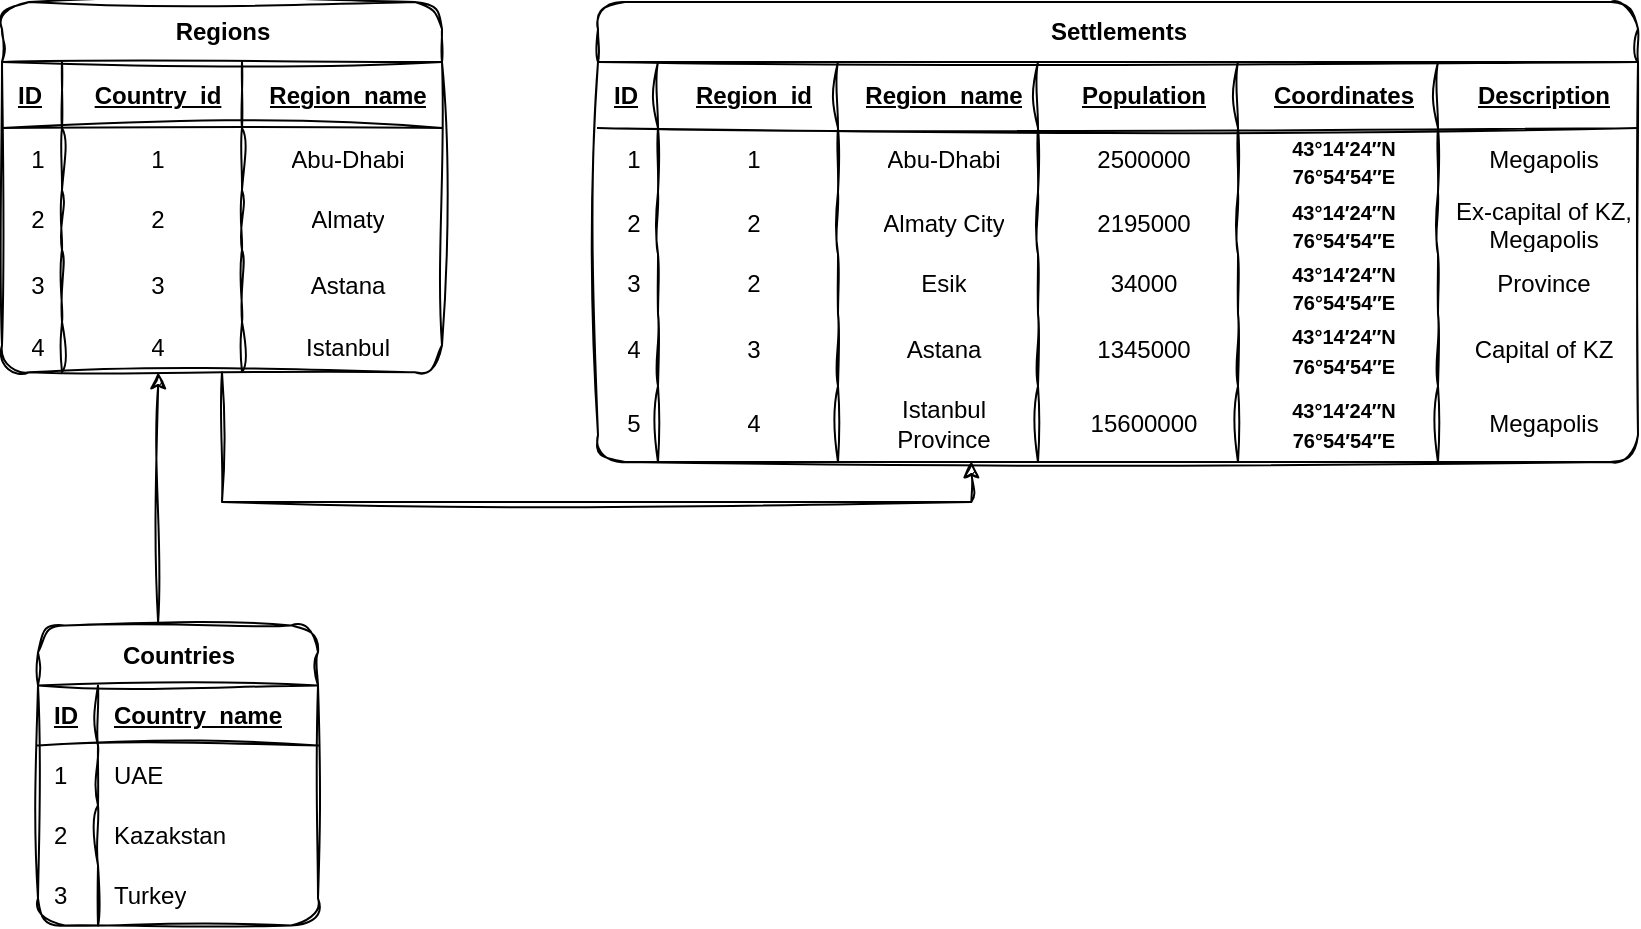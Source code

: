 <mxfile version="28.0.5">
  <diagram name="Page-1" id="WNCRTWyDe1K8f0sDpaMF">
    <mxGraphModel dx="1198" dy="811" grid="0" gridSize="10" guides="1" tooltips="1" connect="1" arrows="1" fold="1" page="0" pageScale="1" pageWidth="850" pageHeight="1100" math="0" shadow="0" adaptiveColors="none">
      <root>
        <mxCell id="0" />
        <mxCell id="1" parent="0" />
        <mxCell id="ewHiVL7d5sDHPTaRoK4K-51" value="Countries" style="shape=table;startSize=30;container=1;collapsible=1;childLayout=tableLayout;fixedRows=1;rowLines=0;fontStyle=1;align=center;resizeLast=1;html=1;labelBackgroundColor=none;sketch=1;curveFitting=1;jiggle=2;rounded=1;" vertex="1" parent="1">
          <mxGeometry x="198" y="401.7" width="140" height="150" as="geometry" />
        </mxCell>
        <mxCell id="ewHiVL7d5sDHPTaRoK4K-52" value="" style="shape=tableRow;horizontal=0;startSize=0;swimlaneHead=0;swimlaneBody=0;fillColor=none;collapsible=0;dropTarget=0;points=[[0,0.5],[1,0.5]];portConstraint=eastwest;top=0;left=0;right=0;bottom=1;labelBackgroundColor=none;sketch=1;curveFitting=1;jiggle=2;rounded=1;" vertex="1" parent="ewHiVL7d5sDHPTaRoK4K-51">
          <mxGeometry y="30" width="140" height="30" as="geometry" />
        </mxCell>
        <mxCell id="ewHiVL7d5sDHPTaRoK4K-54" value="ID" style="shape=partialRectangle;connectable=0;fillColor=none;top=0;left=0;bottom=0;right=0;align=left;spacingLeft=6;fontStyle=5;overflow=hidden;whiteSpace=wrap;html=1;labelBackgroundColor=none;sketch=1;curveFitting=1;jiggle=2;rounded=1;" vertex="1" parent="ewHiVL7d5sDHPTaRoK4K-52">
          <mxGeometry width="30" height="30" as="geometry">
            <mxRectangle width="30" height="30" as="alternateBounds" />
          </mxGeometry>
        </mxCell>
        <mxCell id="ewHiVL7d5sDHPTaRoK4K-72" value="Country_name" style="shape=partialRectangle;connectable=0;fillColor=none;top=0;left=0;bottom=0;right=0;align=left;spacingLeft=6;fontStyle=5;overflow=hidden;whiteSpace=wrap;html=1;labelBackgroundColor=none;sketch=1;curveFitting=1;jiggle=2;rounded=1;" vertex="1" parent="ewHiVL7d5sDHPTaRoK4K-52">
          <mxGeometry x="30" width="110" height="30" as="geometry">
            <mxRectangle width="110" height="30" as="alternateBounds" />
          </mxGeometry>
        </mxCell>
        <mxCell id="ewHiVL7d5sDHPTaRoK4K-55" value="" style="shape=tableRow;horizontal=0;startSize=0;swimlaneHead=0;swimlaneBody=0;fillColor=none;collapsible=0;dropTarget=0;points=[[0,0.5],[1,0.5]];portConstraint=eastwest;top=0;left=0;right=0;bottom=0;labelBackgroundColor=none;sketch=1;curveFitting=1;jiggle=2;rounded=1;" vertex="1" parent="ewHiVL7d5sDHPTaRoK4K-51">
          <mxGeometry y="60" width="140" height="30" as="geometry" />
        </mxCell>
        <mxCell id="ewHiVL7d5sDHPTaRoK4K-57" value="1" style="shape=partialRectangle;connectable=0;fillColor=none;top=0;left=0;bottom=0;right=0;align=left;spacingLeft=6;overflow=hidden;whiteSpace=wrap;html=1;labelBackgroundColor=none;sketch=1;curveFitting=1;jiggle=2;rounded=1;" vertex="1" parent="ewHiVL7d5sDHPTaRoK4K-55">
          <mxGeometry width="30" height="30" as="geometry">
            <mxRectangle width="30" height="30" as="alternateBounds" />
          </mxGeometry>
        </mxCell>
        <mxCell id="ewHiVL7d5sDHPTaRoK4K-73" value="UAE" style="shape=partialRectangle;connectable=0;fillColor=none;top=0;left=0;bottom=0;right=0;align=left;spacingLeft=6;overflow=hidden;whiteSpace=wrap;html=1;labelBackgroundColor=none;sketch=1;curveFitting=1;jiggle=2;rounded=1;" vertex="1" parent="ewHiVL7d5sDHPTaRoK4K-55">
          <mxGeometry x="30" width="110" height="30" as="geometry">
            <mxRectangle width="110" height="30" as="alternateBounds" />
          </mxGeometry>
        </mxCell>
        <mxCell id="ewHiVL7d5sDHPTaRoK4K-58" value="" style="shape=tableRow;horizontal=0;startSize=0;swimlaneHead=0;swimlaneBody=0;fillColor=none;collapsible=0;dropTarget=0;points=[[0,0.5],[1,0.5]];portConstraint=eastwest;top=0;left=0;right=0;bottom=0;labelBackgroundColor=none;sketch=1;curveFitting=1;jiggle=2;rounded=1;" vertex="1" parent="ewHiVL7d5sDHPTaRoK4K-51">
          <mxGeometry y="90" width="140" height="30" as="geometry" />
        </mxCell>
        <mxCell id="ewHiVL7d5sDHPTaRoK4K-60" value="2" style="shape=partialRectangle;connectable=0;fillColor=none;top=0;left=0;bottom=0;right=0;align=left;spacingLeft=6;overflow=hidden;whiteSpace=wrap;html=1;labelBackgroundColor=none;sketch=1;curveFitting=1;jiggle=2;rounded=1;" vertex="1" parent="ewHiVL7d5sDHPTaRoK4K-58">
          <mxGeometry width="30" height="30" as="geometry">
            <mxRectangle width="30" height="30" as="alternateBounds" />
          </mxGeometry>
        </mxCell>
        <mxCell id="ewHiVL7d5sDHPTaRoK4K-74" value="Kazakstan" style="shape=partialRectangle;connectable=0;fillColor=none;top=0;left=0;bottom=0;right=0;align=left;spacingLeft=6;overflow=hidden;whiteSpace=wrap;html=1;labelBackgroundColor=none;sketch=1;curveFitting=1;jiggle=2;rounded=1;" vertex="1" parent="ewHiVL7d5sDHPTaRoK4K-58">
          <mxGeometry x="30" width="110" height="30" as="geometry">
            <mxRectangle width="110" height="30" as="alternateBounds" />
          </mxGeometry>
        </mxCell>
        <mxCell id="ewHiVL7d5sDHPTaRoK4K-61" value="" style="shape=tableRow;horizontal=0;startSize=0;swimlaneHead=0;swimlaneBody=0;fillColor=none;collapsible=0;dropTarget=0;points=[[0,0.5],[1,0.5]];portConstraint=eastwest;top=0;left=0;right=0;bottom=0;labelBackgroundColor=none;sketch=1;curveFitting=1;jiggle=2;rounded=1;" vertex="1" parent="ewHiVL7d5sDHPTaRoK4K-51">
          <mxGeometry y="120" width="140" height="30" as="geometry" />
        </mxCell>
        <mxCell id="ewHiVL7d5sDHPTaRoK4K-63" value="3" style="shape=partialRectangle;connectable=0;fillColor=none;top=0;left=0;bottom=0;right=0;align=left;spacingLeft=6;overflow=hidden;whiteSpace=wrap;html=1;labelBackgroundColor=none;sketch=1;curveFitting=1;jiggle=2;rounded=1;" vertex="1" parent="ewHiVL7d5sDHPTaRoK4K-61">
          <mxGeometry width="30" height="30" as="geometry">
            <mxRectangle width="30" height="30" as="alternateBounds" />
          </mxGeometry>
        </mxCell>
        <mxCell id="ewHiVL7d5sDHPTaRoK4K-75" value="Turkey" style="shape=partialRectangle;connectable=0;fillColor=none;top=0;left=0;bottom=0;right=0;align=left;spacingLeft=6;overflow=hidden;whiteSpace=wrap;html=1;labelBackgroundColor=none;sketch=1;curveFitting=1;jiggle=2;rounded=1;" vertex="1" parent="ewHiVL7d5sDHPTaRoK4K-61">
          <mxGeometry x="30" width="110" height="30" as="geometry">
            <mxRectangle width="110" height="30" as="alternateBounds" />
          </mxGeometry>
        </mxCell>
        <mxCell id="ewHiVL7d5sDHPTaRoK4K-82" value="Regions" style="shape=table;startSize=30;container=1;collapsible=1;childLayout=tableLayout;fixedRows=1;rowLines=0;fontStyle=1;align=center;resizeLast=1;labelBackgroundColor=none;sketch=1;curveFitting=1;jiggle=2;rounded=1;labelBorderColor=none;html=1;fontColor=default;" vertex="1" parent="1">
          <mxGeometry x="180" y="90" width="220" height="185.155" as="geometry" />
        </mxCell>
        <mxCell id="ewHiVL7d5sDHPTaRoK4K-83" value="" style="shape=tableRow;horizontal=0;startSize=0;swimlaneHead=0;swimlaneBody=0;fillColor=none;collapsible=0;dropTarget=0;points=[[0,0.5],[1,0.5]];portConstraint=eastwest;top=0;left=0;right=0;bottom=1;labelBackgroundColor=none;sketch=1;curveFitting=1;jiggle=2;rounded=1;" vertex="1" parent="ewHiVL7d5sDHPTaRoK4K-82">
          <mxGeometry y="30" width="220" height="33" as="geometry" />
        </mxCell>
        <mxCell id="ewHiVL7d5sDHPTaRoK4K-84" value="ID" style="shape=partialRectangle;connectable=0;fillColor=none;top=0;left=0;bottom=0;right=0;align=left;spacingLeft=6;fontStyle=5;overflow=hidden;whiteSpace=wrap;html=1;labelBackgroundColor=none;sketch=1;curveFitting=1;jiggle=2;rounded=1;" vertex="1" parent="ewHiVL7d5sDHPTaRoK4K-83">
          <mxGeometry width="30" height="33" as="geometry">
            <mxRectangle width="30" height="33" as="alternateBounds" />
          </mxGeometry>
        </mxCell>
        <mxCell id="ewHiVL7d5sDHPTaRoK4K-85" value="Country_id" style="shape=partialRectangle;connectable=0;fillColor=none;top=0;left=0;bottom=0;right=0;align=center;spacingLeft=6;fontStyle=5;overflow=hidden;whiteSpace=wrap;html=1;labelBackgroundColor=none;sketch=1;curveFitting=1;jiggle=2;rounded=1;" vertex="1" parent="ewHiVL7d5sDHPTaRoK4K-83">
          <mxGeometry x="30" width="90" height="33" as="geometry">
            <mxRectangle width="90" height="33" as="alternateBounds" />
          </mxGeometry>
        </mxCell>
        <mxCell id="ewHiVL7d5sDHPTaRoK4K-101" value="Region_name" style="shape=partialRectangle;connectable=0;fillColor=none;top=0;left=0;bottom=0;right=0;align=center;spacingLeft=6;fontStyle=5;overflow=hidden;whiteSpace=wrap;html=1;labelBackgroundColor=none;sketch=1;curveFitting=1;jiggle=2;rounded=1;flipV=1;flipH=1;" vertex="1" parent="ewHiVL7d5sDHPTaRoK4K-83">
          <mxGeometry x="120" width="100" height="33" as="geometry">
            <mxRectangle width="100" height="33" as="alternateBounds" />
          </mxGeometry>
        </mxCell>
        <mxCell id="ewHiVL7d5sDHPTaRoK4K-89" value="" style="shape=tableRow;horizontal=0;startSize=0;swimlaneHead=0;swimlaneBody=0;fillColor=none;collapsible=0;dropTarget=0;points=[[0,0.5],[1,0.5]];portConstraint=eastwest;top=0;left=0;right=0;bottom=0;labelBackgroundColor=none;sketch=1;curveFitting=1;jiggle=2;rounded=1;" vertex="1" parent="ewHiVL7d5sDHPTaRoK4K-82">
          <mxGeometry y="63" width="220" height="31" as="geometry" />
        </mxCell>
        <mxCell id="ewHiVL7d5sDHPTaRoK4K-90" value="1" style="shape=partialRectangle;connectable=0;fillColor=none;top=0;left=0;bottom=0;right=0;align=center;spacingLeft=6;overflow=hidden;whiteSpace=wrap;html=1;labelBackgroundColor=none;sketch=1;curveFitting=1;jiggle=2;rounded=1;" vertex="1" parent="ewHiVL7d5sDHPTaRoK4K-89">
          <mxGeometry width="30" height="31" as="geometry">
            <mxRectangle width="30" height="31" as="alternateBounds" />
          </mxGeometry>
        </mxCell>
        <mxCell id="ewHiVL7d5sDHPTaRoK4K-91" value="1" style="shape=partialRectangle;connectable=0;fillColor=none;top=0;left=0;bottom=0;right=0;align=center;spacingLeft=6;overflow=hidden;whiteSpace=wrap;html=1;labelBackgroundColor=none;sketch=1;curveFitting=1;jiggle=2;rounded=1;" vertex="1" parent="ewHiVL7d5sDHPTaRoK4K-89">
          <mxGeometry x="30" width="90" height="31" as="geometry">
            <mxRectangle width="90" height="31" as="alternateBounds" />
          </mxGeometry>
        </mxCell>
        <mxCell id="ewHiVL7d5sDHPTaRoK4K-103" value="Abu-Dhabi" style="shape=partialRectangle;connectable=0;fillColor=none;top=0;left=0;bottom=0;right=0;align=center;spacingLeft=6;overflow=hidden;whiteSpace=wrap;html=1;labelBackgroundColor=none;sketch=1;curveFitting=1;jiggle=2;rounded=1;" vertex="1" parent="ewHiVL7d5sDHPTaRoK4K-89">
          <mxGeometry x="120" width="100" height="31" as="geometry">
            <mxRectangle width="100" height="31" as="alternateBounds" />
          </mxGeometry>
        </mxCell>
        <mxCell id="ewHiVL7d5sDHPTaRoK4K-92" value="" style="shape=tableRow;horizontal=0;startSize=0;swimlaneHead=0;swimlaneBody=0;fillColor=none;collapsible=0;dropTarget=0;points=[[0,0.5],[1,0.5]];portConstraint=eastwest;top=0;left=0;right=0;bottom=0;labelBackgroundColor=none;sketch=1;curveFitting=1;jiggle=2;rounded=1;" vertex="1" parent="ewHiVL7d5sDHPTaRoK4K-82">
          <mxGeometry y="94" width="220" height="30" as="geometry" />
        </mxCell>
        <mxCell id="ewHiVL7d5sDHPTaRoK4K-93" value="2" style="shape=partialRectangle;connectable=0;fillColor=none;top=0;left=0;bottom=0;right=0;align=center;spacingLeft=6;overflow=hidden;whiteSpace=wrap;html=1;labelBackgroundColor=none;sketch=1;curveFitting=1;jiggle=2;rounded=1;" vertex="1" parent="ewHiVL7d5sDHPTaRoK4K-92">
          <mxGeometry width="30" height="30" as="geometry">
            <mxRectangle width="30" height="30" as="alternateBounds" />
          </mxGeometry>
        </mxCell>
        <mxCell id="ewHiVL7d5sDHPTaRoK4K-94" value="2" style="shape=partialRectangle;connectable=0;fillColor=none;top=0;left=0;bottom=0;right=0;align=center;spacingLeft=6;overflow=hidden;whiteSpace=wrap;html=1;labelBackgroundColor=none;sketch=1;curveFitting=1;jiggle=2;rounded=1;" vertex="1" parent="ewHiVL7d5sDHPTaRoK4K-92">
          <mxGeometry x="30" width="90" height="30" as="geometry">
            <mxRectangle width="90" height="30" as="alternateBounds" />
          </mxGeometry>
        </mxCell>
        <mxCell id="ewHiVL7d5sDHPTaRoK4K-104" value="Almaty" style="shape=partialRectangle;connectable=0;fillColor=none;top=0;left=0;bottom=0;right=0;align=center;spacingLeft=6;overflow=hidden;whiteSpace=wrap;html=1;labelBackgroundColor=none;sketch=1;curveFitting=1;jiggle=2;rounded=1;" vertex="1" parent="ewHiVL7d5sDHPTaRoK4K-92">
          <mxGeometry x="120" width="100" height="30" as="geometry">
            <mxRectangle width="100" height="30" as="alternateBounds" />
          </mxGeometry>
        </mxCell>
        <mxCell id="ewHiVL7d5sDHPTaRoK4K-95" style="shape=tableRow;horizontal=0;startSize=0;swimlaneHead=0;swimlaneBody=0;fillColor=none;collapsible=0;dropTarget=0;points=[[0,0.5],[1,0.5]];portConstraint=eastwest;top=0;left=0;right=0;bottom=0;labelBackgroundColor=none;sketch=1;curveFitting=1;jiggle=2;rounded=1;" vertex="1" parent="ewHiVL7d5sDHPTaRoK4K-82">
          <mxGeometry y="124" width="220" height="36" as="geometry" />
        </mxCell>
        <mxCell id="ewHiVL7d5sDHPTaRoK4K-96" value="3" style="shape=partialRectangle;connectable=0;fillColor=none;top=0;left=0;bottom=0;right=0;align=center;spacingLeft=6;overflow=hidden;whiteSpace=wrap;html=1;labelBackgroundColor=none;sketch=1;curveFitting=1;jiggle=2;rounded=1;" vertex="1" parent="ewHiVL7d5sDHPTaRoK4K-95">
          <mxGeometry width="30" height="36" as="geometry">
            <mxRectangle width="30" height="36" as="alternateBounds" />
          </mxGeometry>
        </mxCell>
        <mxCell id="ewHiVL7d5sDHPTaRoK4K-97" value="3" style="shape=partialRectangle;connectable=0;fillColor=none;top=0;left=0;bottom=0;right=0;align=center;spacingLeft=6;overflow=hidden;whiteSpace=wrap;html=1;labelBackgroundColor=none;sketch=1;curveFitting=1;jiggle=2;rounded=1;" vertex="1" parent="ewHiVL7d5sDHPTaRoK4K-95">
          <mxGeometry x="30" width="90" height="36" as="geometry">
            <mxRectangle width="90" height="36" as="alternateBounds" />
          </mxGeometry>
        </mxCell>
        <mxCell id="ewHiVL7d5sDHPTaRoK4K-105" value="Astana" style="shape=partialRectangle;connectable=0;fillColor=none;top=0;left=0;bottom=0;right=0;align=center;spacingLeft=6;overflow=hidden;whiteSpace=wrap;html=1;labelBackgroundColor=none;sketch=1;curveFitting=1;jiggle=2;rounded=1;" vertex="1" parent="ewHiVL7d5sDHPTaRoK4K-95">
          <mxGeometry x="120" width="100" height="36" as="geometry">
            <mxRectangle width="100" height="36" as="alternateBounds" />
          </mxGeometry>
        </mxCell>
        <mxCell id="ewHiVL7d5sDHPTaRoK4K-98" style="shape=tableRow;horizontal=0;startSize=0;swimlaneHead=0;swimlaneBody=0;fillColor=none;collapsible=0;dropTarget=0;points=[[0,0.5],[1,0.5]];portConstraint=eastwest;top=0;left=0;right=0;bottom=0;labelBackgroundColor=none;sketch=1;curveFitting=1;jiggle=2;rounded=1;" vertex="1" parent="ewHiVL7d5sDHPTaRoK4K-82">
          <mxGeometry y="160" width="220" height="25" as="geometry" />
        </mxCell>
        <mxCell id="ewHiVL7d5sDHPTaRoK4K-99" value="4" style="shape=partialRectangle;connectable=0;fillColor=none;top=0;left=0;bottom=0;right=0;align=center;spacingLeft=6;overflow=hidden;whiteSpace=wrap;html=1;labelBackgroundColor=none;sketch=1;curveFitting=1;jiggle=2;rounded=1;" vertex="1" parent="ewHiVL7d5sDHPTaRoK4K-98">
          <mxGeometry width="30" height="25" as="geometry">
            <mxRectangle width="30" height="25" as="alternateBounds" />
          </mxGeometry>
        </mxCell>
        <mxCell id="ewHiVL7d5sDHPTaRoK4K-100" value="4" style="shape=partialRectangle;connectable=0;fillColor=none;top=0;left=0;bottom=0;right=0;align=center;spacingLeft=6;overflow=hidden;whiteSpace=wrap;html=1;labelBackgroundColor=none;sketch=1;curveFitting=1;jiggle=2;rounded=1;" vertex="1" parent="ewHiVL7d5sDHPTaRoK4K-98">
          <mxGeometry x="30" width="90" height="25" as="geometry">
            <mxRectangle width="90" height="25" as="alternateBounds" />
          </mxGeometry>
        </mxCell>
        <mxCell id="ewHiVL7d5sDHPTaRoK4K-106" value="Istanbul" style="shape=partialRectangle;connectable=0;fillColor=none;top=0;left=0;bottom=0;right=0;align=center;spacingLeft=6;overflow=hidden;whiteSpace=wrap;html=1;labelBackgroundColor=none;sketch=1;curveFitting=1;jiggle=2;rounded=1;" vertex="1" parent="ewHiVL7d5sDHPTaRoK4K-98">
          <mxGeometry x="120" width="100" height="25" as="geometry">
            <mxRectangle width="100" height="25" as="alternateBounds" />
          </mxGeometry>
        </mxCell>
        <mxCell id="ewHiVL7d5sDHPTaRoK4K-109" style="edgeStyle=orthogonalEdgeStyle;rounded=1;orthogonalLoop=1;jettySize=auto;html=1;labelBackgroundColor=none;fontColor=default;sketch=1;curveFitting=1;jiggle=2;entryX=0.355;entryY=1.005;entryDx=0;entryDy=0;entryPerimeter=0;exitX=0.429;exitY=-0.01;exitDx=0;exitDy=0;exitPerimeter=0;" edge="1" parent="1" source="ewHiVL7d5sDHPTaRoK4K-51" target="ewHiVL7d5sDHPTaRoK4K-98">
          <mxGeometry relative="1" as="geometry">
            <mxPoint x="227.996" y="401.2" as="sourcePoint" />
            <mxPoint x="258" y="313" as="targetPoint" />
          </mxGeometry>
        </mxCell>
        <mxCell id="ewHiVL7d5sDHPTaRoK4K-154" value="Settlements" style="shape=table;startSize=30;container=1;collapsible=1;childLayout=tableLayout;fixedRows=1;rowLines=0;fontStyle=1;align=center;resizeLast=1;labelBackgroundColor=none;sketch=1;curveFitting=1;jiggle=2;rounded=1;labelBorderColor=none;html=1;fontColor=default;" vertex="1" parent="1">
          <mxGeometry x="478" y="90" width="520" height="230" as="geometry" />
        </mxCell>
        <mxCell id="ewHiVL7d5sDHPTaRoK4K-155" value="" style="shape=tableRow;horizontal=0;startSize=0;swimlaneHead=0;swimlaneBody=0;fillColor=none;collapsible=0;dropTarget=0;points=[[0,0.5],[1,0.5]];portConstraint=eastwest;top=0;left=0;right=0;bottom=1;labelBackgroundColor=none;sketch=1;curveFitting=1;jiggle=2;rounded=1;" vertex="1" parent="ewHiVL7d5sDHPTaRoK4K-154">
          <mxGeometry y="30" width="520" height="33" as="geometry" />
        </mxCell>
        <mxCell id="ewHiVL7d5sDHPTaRoK4K-156" value="ID" style="shape=partialRectangle;connectable=0;fillColor=none;top=0;left=0;bottom=0;right=0;align=left;spacingLeft=6;fontStyle=5;overflow=hidden;whiteSpace=wrap;html=1;labelBackgroundColor=none;sketch=1;curveFitting=1;jiggle=2;rounded=1;" vertex="1" parent="ewHiVL7d5sDHPTaRoK4K-155">
          <mxGeometry width="30" height="33" as="geometry">
            <mxRectangle width="30" height="33" as="alternateBounds" />
          </mxGeometry>
        </mxCell>
        <mxCell id="ewHiVL7d5sDHPTaRoK4K-157" value="Region_id" style="shape=partialRectangle;connectable=0;fillColor=none;top=0;left=0;bottom=0;right=0;align=center;spacingLeft=6;fontStyle=5;overflow=hidden;whiteSpace=wrap;html=1;labelBackgroundColor=none;sketch=1;curveFitting=1;jiggle=2;rounded=1;" vertex="1" parent="ewHiVL7d5sDHPTaRoK4K-155">
          <mxGeometry x="30" width="90" height="33" as="geometry">
            <mxRectangle width="90" height="33" as="alternateBounds" />
          </mxGeometry>
        </mxCell>
        <mxCell id="ewHiVL7d5sDHPTaRoK4K-158" value="Region_name" style="shape=partialRectangle;connectable=0;fillColor=none;top=0;left=0;bottom=0;right=0;align=center;spacingLeft=6;fontStyle=5;overflow=hidden;whiteSpace=wrap;html=1;labelBackgroundColor=none;sketch=1;curveFitting=1;jiggle=2;rounded=1;flipV=1;flipH=1;" vertex="1" parent="ewHiVL7d5sDHPTaRoK4K-155">
          <mxGeometry x="120" width="100" height="33" as="geometry">
            <mxRectangle width="100" height="33" as="alternateBounds" />
          </mxGeometry>
        </mxCell>
        <mxCell id="ewHiVL7d5sDHPTaRoK4K-181" value="Population" style="shape=partialRectangle;connectable=0;fillColor=none;top=0;left=0;bottom=0;right=0;align=center;spacingLeft=6;fontStyle=5;overflow=hidden;whiteSpace=wrap;html=1;labelBackgroundColor=none;sketch=1;curveFitting=1;jiggle=2;rounded=1;flipV=1;flipH=1;" vertex="1" parent="ewHiVL7d5sDHPTaRoK4K-155">
          <mxGeometry x="220" width="100" height="33" as="geometry">
            <mxRectangle width="100" height="33" as="alternateBounds" />
          </mxGeometry>
        </mxCell>
        <mxCell id="ewHiVL7d5sDHPTaRoK4K-187" value="Coordinates" style="shape=partialRectangle;connectable=0;fillColor=none;top=0;left=0;bottom=0;right=0;align=center;spacingLeft=6;fontStyle=5;overflow=hidden;whiteSpace=wrap;html=1;labelBackgroundColor=none;sketch=1;curveFitting=1;jiggle=2;rounded=1;flipV=1;flipH=1;" vertex="1" parent="ewHiVL7d5sDHPTaRoK4K-155">
          <mxGeometry x="320" width="100" height="33" as="geometry">
            <mxRectangle width="100" height="33" as="alternateBounds" />
          </mxGeometry>
        </mxCell>
        <mxCell id="ewHiVL7d5sDHPTaRoK4K-193" value="Description" style="shape=partialRectangle;connectable=0;fillColor=none;top=0;left=0;bottom=0;right=0;align=center;spacingLeft=6;fontStyle=5;overflow=hidden;whiteSpace=wrap;html=1;labelBackgroundColor=none;sketch=1;curveFitting=1;jiggle=2;rounded=1;flipV=1;flipH=1;" vertex="1" parent="ewHiVL7d5sDHPTaRoK4K-155">
          <mxGeometry x="420" width="100" height="33" as="geometry">
            <mxRectangle width="100" height="33" as="alternateBounds" />
          </mxGeometry>
        </mxCell>
        <mxCell id="ewHiVL7d5sDHPTaRoK4K-159" value="" style="shape=tableRow;horizontal=0;startSize=0;swimlaneHead=0;swimlaneBody=0;fillColor=none;collapsible=0;dropTarget=0;points=[[0,0.5],[1,0.5]];portConstraint=eastwest;top=0;left=0;right=0;bottom=0;labelBackgroundColor=none;sketch=1;curveFitting=1;jiggle=2;rounded=1;" vertex="1" parent="ewHiVL7d5sDHPTaRoK4K-154">
          <mxGeometry y="63" width="520" height="32" as="geometry" />
        </mxCell>
        <mxCell id="ewHiVL7d5sDHPTaRoK4K-160" value="1" style="shape=partialRectangle;connectable=0;fillColor=none;top=0;left=0;bottom=0;right=0;align=center;spacingLeft=6;overflow=hidden;whiteSpace=wrap;html=1;labelBackgroundColor=none;sketch=1;curveFitting=1;jiggle=2;rounded=1;" vertex="1" parent="ewHiVL7d5sDHPTaRoK4K-159">
          <mxGeometry width="30" height="32" as="geometry">
            <mxRectangle width="30" height="32" as="alternateBounds" />
          </mxGeometry>
        </mxCell>
        <mxCell id="ewHiVL7d5sDHPTaRoK4K-161" value="1" style="shape=partialRectangle;connectable=0;fillColor=none;top=0;left=0;bottom=0;right=0;align=center;spacingLeft=6;overflow=hidden;whiteSpace=wrap;html=1;labelBackgroundColor=none;sketch=1;curveFitting=1;jiggle=2;rounded=1;" vertex="1" parent="ewHiVL7d5sDHPTaRoK4K-159">
          <mxGeometry x="30" width="90" height="32" as="geometry">
            <mxRectangle width="90" height="32" as="alternateBounds" />
          </mxGeometry>
        </mxCell>
        <mxCell id="ewHiVL7d5sDHPTaRoK4K-162" value="Abu-Dhabi" style="shape=partialRectangle;connectable=0;fillColor=none;top=0;left=0;bottom=0;right=0;align=center;spacingLeft=6;overflow=hidden;whiteSpace=wrap;html=1;labelBackgroundColor=none;sketch=1;curveFitting=1;jiggle=2;rounded=1;" vertex="1" parent="ewHiVL7d5sDHPTaRoK4K-159">
          <mxGeometry x="120" width="100" height="32" as="geometry">
            <mxRectangle width="100" height="32" as="alternateBounds" />
          </mxGeometry>
        </mxCell>
        <mxCell id="ewHiVL7d5sDHPTaRoK4K-182" value="2500000" style="shape=partialRectangle;connectable=0;fillColor=none;top=0;left=0;bottom=0;right=0;align=center;spacingLeft=6;overflow=hidden;whiteSpace=wrap;html=1;labelBackgroundColor=none;sketch=1;curveFitting=1;jiggle=2;rounded=1;" vertex="1" parent="ewHiVL7d5sDHPTaRoK4K-159">
          <mxGeometry x="220" width="100" height="32" as="geometry">
            <mxRectangle width="100" height="32" as="alternateBounds" />
          </mxGeometry>
        </mxCell>
        <mxCell id="ewHiVL7d5sDHPTaRoK4K-188" value="&lt;b style=&quot;font-family: &amp;quot;Google Sans&amp;quot;, Arial, sans-serif;&quot;&gt;&lt;font style=&quot;color: rgb(0, 0, 0); font-size: 10px;&quot;&gt;43°14′24″N 76°54′54″E&lt;/font&gt;&lt;/b&gt;" style="shape=partialRectangle;connectable=0;fillColor=none;top=0;left=0;bottom=0;right=0;align=center;spacingLeft=6;overflow=hidden;whiteSpace=wrap;html=1;labelBackgroundColor=none;sketch=1;curveFitting=1;jiggle=2;rounded=1;" vertex="1" parent="ewHiVL7d5sDHPTaRoK4K-159">
          <mxGeometry x="320" width="100" height="32" as="geometry">
            <mxRectangle width="100" height="32" as="alternateBounds" />
          </mxGeometry>
        </mxCell>
        <mxCell id="ewHiVL7d5sDHPTaRoK4K-194" value="Megapolis" style="shape=partialRectangle;connectable=0;fillColor=none;top=0;left=0;bottom=0;right=0;align=center;spacingLeft=6;overflow=hidden;whiteSpace=wrap;html=1;labelBackgroundColor=none;sketch=1;curveFitting=1;jiggle=2;rounded=1;" vertex="1" parent="ewHiVL7d5sDHPTaRoK4K-159">
          <mxGeometry x="420" width="100" height="32" as="geometry">
            <mxRectangle width="100" height="32" as="alternateBounds" />
          </mxGeometry>
        </mxCell>
        <mxCell id="ewHiVL7d5sDHPTaRoK4K-163" value="" style="shape=tableRow;horizontal=0;startSize=0;swimlaneHead=0;swimlaneBody=0;fillColor=none;collapsible=0;dropTarget=0;points=[[0,0.5],[1,0.5]];portConstraint=eastwest;top=0;left=0;right=0;bottom=0;labelBackgroundColor=none;sketch=1;curveFitting=1;jiggle=2;rounded=1;" vertex="1" parent="ewHiVL7d5sDHPTaRoK4K-154">
          <mxGeometry y="95" width="520" height="31" as="geometry" />
        </mxCell>
        <mxCell id="ewHiVL7d5sDHPTaRoK4K-164" value="2" style="shape=partialRectangle;connectable=0;fillColor=none;top=0;left=0;bottom=0;right=0;align=center;spacingLeft=6;overflow=hidden;whiteSpace=wrap;html=1;labelBackgroundColor=none;sketch=1;curveFitting=1;jiggle=2;rounded=1;" vertex="1" parent="ewHiVL7d5sDHPTaRoK4K-163">
          <mxGeometry width="30" height="31" as="geometry">
            <mxRectangle width="30" height="31" as="alternateBounds" />
          </mxGeometry>
        </mxCell>
        <mxCell id="ewHiVL7d5sDHPTaRoK4K-165" value="2" style="shape=partialRectangle;connectable=0;fillColor=none;top=0;left=0;bottom=0;right=0;align=center;spacingLeft=6;overflow=hidden;whiteSpace=wrap;html=1;labelBackgroundColor=none;sketch=1;curveFitting=1;jiggle=2;rounded=1;" vertex="1" parent="ewHiVL7d5sDHPTaRoK4K-163">
          <mxGeometry x="30" width="90" height="31" as="geometry">
            <mxRectangle width="90" height="31" as="alternateBounds" />
          </mxGeometry>
        </mxCell>
        <mxCell id="ewHiVL7d5sDHPTaRoK4K-166" value="Almaty City" style="shape=partialRectangle;connectable=0;fillColor=none;top=0;left=0;bottom=0;right=0;align=center;spacingLeft=6;overflow=hidden;whiteSpace=wrap;html=1;labelBackgroundColor=none;sketch=1;curveFitting=1;jiggle=2;rounded=1;" vertex="1" parent="ewHiVL7d5sDHPTaRoK4K-163">
          <mxGeometry x="120" width="100" height="31" as="geometry">
            <mxRectangle width="100" height="31" as="alternateBounds" />
          </mxGeometry>
        </mxCell>
        <mxCell id="ewHiVL7d5sDHPTaRoK4K-183" value="2195000" style="shape=partialRectangle;connectable=0;fillColor=none;top=0;left=0;bottom=0;right=0;align=center;spacingLeft=6;overflow=hidden;whiteSpace=wrap;html=1;labelBackgroundColor=none;sketch=1;curveFitting=1;jiggle=2;rounded=1;" vertex="1" parent="ewHiVL7d5sDHPTaRoK4K-163">
          <mxGeometry x="220" width="100" height="31" as="geometry">
            <mxRectangle width="100" height="31" as="alternateBounds" />
          </mxGeometry>
        </mxCell>
        <mxCell id="ewHiVL7d5sDHPTaRoK4K-189" value="&lt;b style=&quot;font-family: &amp;quot;Google Sans&amp;quot;, Arial, sans-serif;&quot;&gt;&lt;font style=&quot;color: rgb(0, 0, 0); font-size: 10px;&quot;&gt;43°14′24″N 76°54′54″E&lt;/font&gt;&lt;/b&gt;" style="shape=partialRectangle;connectable=0;fillColor=none;top=0;left=0;bottom=0;right=0;align=center;spacingLeft=6;overflow=hidden;whiteSpace=wrap;html=1;labelBackgroundColor=none;sketch=1;curveFitting=1;jiggle=2;rounded=1;" vertex="1" parent="ewHiVL7d5sDHPTaRoK4K-163">
          <mxGeometry x="320" width="100" height="31" as="geometry">
            <mxRectangle width="100" height="31" as="alternateBounds" />
          </mxGeometry>
        </mxCell>
        <mxCell id="ewHiVL7d5sDHPTaRoK4K-195" value="Ex-capital of KZ, Megapolis" style="shape=partialRectangle;connectable=0;fillColor=none;top=0;left=0;bottom=0;right=0;align=center;spacingLeft=6;overflow=hidden;whiteSpace=wrap;html=1;labelBackgroundColor=none;sketch=1;curveFitting=1;jiggle=2;rounded=1;" vertex="1" parent="ewHiVL7d5sDHPTaRoK4K-163">
          <mxGeometry x="420" width="100" height="31" as="geometry">
            <mxRectangle width="100" height="31" as="alternateBounds" />
          </mxGeometry>
        </mxCell>
        <mxCell id="ewHiVL7d5sDHPTaRoK4K-167" value="" style="shape=tableRow;horizontal=0;startSize=0;swimlaneHead=0;swimlaneBody=0;fillColor=none;collapsible=0;dropTarget=0;points=[[0,0.5],[1,0.5]];portConstraint=eastwest;top=0;left=0;right=0;bottom=0;labelBackgroundColor=none;sketch=1;curveFitting=1;jiggle=2;rounded=1;" vertex="1" parent="ewHiVL7d5sDHPTaRoK4K-154">
          <mxGeometry y="126" width="520" height="30" as="geometry" />
        </mxCell>
        <mxCell id="ewHiVL7d5sDHPTaRoK4K-168" value="3" style="shape=partialRectangle;connectable=0;fillColor=none;top=0;left=0;bottom=0;right=0;align=center;spacingLeft=6;overflow=hidden;whiteSpace=wrap;html=1;labelBackgroundColor=none;sketch=1;curveFitting=1;jiggle=2;rounded=1;" vertex="1" parent="ewHiVL7d5sDHPTaRoK4K-167">
          <mxGeometry width="30" height="30" as="geometry">
            <mxRectangle width="30" height="30" as="alternateBounds" />
          </mxGeometry>
        </mxCell>
        <mxCell id="ewHiVL7d5sDHPTaRoK4K-169" value="2" style="shape=partialRectangle;connectable=0;fillColor=none;top=0;left=0;bottom=0;right=0;align=center;spacingLeft=6;overflow=hidden;whiteSpace=wrap;html=1;labelBackgroundColor=none;sketch=1;curveFitting=1;jiggle=2;rounded=1;" vertex="1" parent="ewHiVL7d5sDHPTaRoK4K-167">
          <mxGeometry x="30" width="90" height="30" as="geometry">
            <mxRectangle width="90" height="30" as="alternateBounds" />
          </mxGeometry>
        </mxCell>
        <mxCell id="ewHiVL7d5sDHPTaRoK4K-170" value="Esik" style="shape=partialRectangle;connectable=0;fillColor=none;top=0;left=0;bottom=0;right=0;align=center;spacingLeft=6;overflow=hidden;whiteSpace=wrap;html=1;labelBackgroundColor=none;sketch=1;curveFitting=1;jiggle=2;rounded=1;" vertex="1" parent="ewHiVL7d5sDHPTaRoK4K-167">
          <mxGeometry x="120" width="100" height="30" as="geometry">
            <mxRectangle width="100" height="30" as="alternateBounds" />
          </mxGeometry>
        </mxCell>
        <mxCell id="ewHiVL7d5sDHPTaRoK4K-184" value="34000" style="shape=partialRectangle;connectable=0;fillColor=none;top=0;left=0;bottom=0;right=0;align=center;spacingLeft=6;overflow=hidden;whiteSpace=wrap;html=1;labelBackgroundColor=none;sketch=1;curveFitting=1;jiggle=2;rounded=1;" vertex="1" parent="ewHiVL7d5sDHPTaRoK4K-167">
          <mxGeometry x="220" width="100" height="30" as="geometry">
            <mxRectangle width="100" height="30" as="alternateBounds" />
          </mxGeometry>
        </mxCell>
        <mxCell id="ewHiVL7d5sDHPTaRoK4K-190" value="&lt;b style=&quot;font-family: &amp;quot;Google Sans&amp;quot;, Arial, sans-serif;&quot;&gt;&lt;font style=&quot;color: rgb(0, 0, 0); font-size: 10px;&quot;&gt;43°14′24″N 76°54′54″E&lt;/font&gt;&lt;/b&gt;" style="shape=partialRectangle;connectable=0;fillColor=none;top=0;left=0;bottom=0;right=0;align=center;spacingLeft=6;overflow=hidden;whiteSpace=wrap;html=1;labelBackgroundColor=none;sketch=1;curveFitting=1;jiggle=2;rounded=1;" vertex="1" parent="ewHiVL7d5sDHPTaRoK4K-167">
          <mxGeometry x="320" width="100" height="30" as="geometry">
            <mxRectangle width="100" height="30" as="alternateBounds" />
          </mxGeometry>
        </mxCell>
        <mxCell id="ewHiVL7d5sDHPTaRoK4K-196" value="Province" style="shape=partialRectangle;connectable=0;fillColor=none;top=0;left=0;bottom=0;right=0;align=center;spacingLeft=6;overflow=hidden;whiteSpace=wrap;html=1;labelBackgroundColor=none;sketch=1;curveFitting=1;jiggle=2;rounded=1;" vertex="1" parent="ewHiVL7d5sDHPTaRoK4K-167">
          <mxGeometry x="420" width="100" height="30" as="geometry">
            <mxRectangle width="100" height="30" as="alternateBounds" />
          </mxGeometry>
        </mxCell>
        <mxCell id="ewHiVL7d5sDHPTaRoK4K-171" style="shape=tableRow;horizontal=0;startSize=0;swimlaneHead=0;swimlaneBody=0;fillColor=none;collapsible=0;dropTarget=0;points=[[0,0.5],[1,0.5]];portConstraint=eastwest;top=0;left=0;right=0;bottom=0;labelBackgroundColor=none;sketch=1;curveFitting=1;jiggle=2;rounded=1;" vertex="1" parent="ewHiVL7d5sDHPTaRoK4K-154">
          <mxGeometry y="156" width="520" height="36" as="geometry" />
        </mxCell>
        <mxCell id="ewHiVL7d5sDHPTaRoK4K-172" value="4" style="shape=partialRectangle;connectable=0;fillColor=none;top=0;left=0;bottom=0;right=0;align=center;spacingLeft=6;overflow=hidden;whiteSpace=wrap;html=1;labelBackgroundColor=none;sketch=1;curveFitting=1;jiggle=2;rounded=1;" vertex="1" parent="ewHiVL7d5sDHPTaRoK4K-171">
          <mxGeometry width="30" height="36" as="geometry">
            <mxRectangle width="30" height="36" as="alternateBounds" />
          </mxGeometry>
        </mxCell>
        <mxCell id="ewHiVL7d5sDHPTaRoK4K-173" value="3" style="shape=partialRectangle;connectable=0;fillColor=none;top=0;left=0;bottom=0;right=0;align=center;spacingLeft=6;overflow=hidden;whiteSpace=wrap;html=1;labelBackgroundColor=none;sketch=1;curveFitting=1;jiggle=2;rounded=1;" vertex="1" parent="ewHiVL7d5sDHPTaRoK4K-171">
          <mxGeometry x="30" width="90" height="36" as="geometry">
            <mxRectangle width="90" height="36" as="alternateBounds" />
          </mxGeometry>
        </mxCell>
        <mxCell id="ewHiVL7d5sDHPTaRoK4K-174" value="Astana" style="shape=partialRectangle;connectable=0;fillColor=none;top=0;left=0;bottom=0;right=0;align=center;spacingLeft=6;overflow=hidden;whiteSpace=wrap;html=1;labelBackgroundColor=none;sketch=1;curveFitting=1;jiggle=2;rounded=1;" vertex="1" parent="ewHiVL7d5sDHPTaRoK4K-171">
          <mxGeometry x="120" width="100" height="36" as="geometry">
            <mxRectangle width="100" height="36" as="alternateBounds" />
          </mxGeometry>
        </mxCell>
        <mxCell id="ewHiVL7d5sDHPTaRoK4K-185" value="1345000" style="shape=partialRectangle;connectable=0;fillColor=none;top=0;left=0;bottom=0;right=0;align=center;spacingLeft=6;overflow=hidden;whiteSpace=wrap;html=1;labelBackgroundColor=none;sketch=1;curveFitting=1;jiggle=2;rounded=1;" vertex="1" parent="ewHiVL7d5sDHPTaRoK4K-171">
          <mxGeometry x="220" width="100" height="36" as="geometry">
            <mxRectangle width="100" height="36" as="alternateBounds" />
          </mxGeometry>
        </mxCell>
        <mxCell id="ewHiVL7d5sDHPTaRoK4K-191" value="&lt;b style=&quot;font-family: &amp;quot;Google Sans&amp;quot;, Arial, sans-serif;&quot;&gt;&lt;font style=&quot;color: rgb(0, 0, 0); font-size: 10px;&quot;&gt;43°14′24″N 76°54′54″E&lt;/font&gt;&lt;/b&gt;" style="shape=partialRectangle;connectable=0;fillColor=none;top=0;left=0;bottom=0;right=0;align=center;spacingLeft=6;overflow=hidden;whiteSpace=wrap;html=1;labelBackgroundColor=none;sketch=1;curveFitting=1;jiggle=2;rounded=1;" vertex="1" parent="ewHiVL7d5sDHPTaRoK4K-171">
          <mxGeometry x="320" width="100" height="36" as="geometry">
            <mxRectangle width="100" height="36" as="alternateBounds" />
          </mxGeometry>
        </mxCell>
        <mxCell id="ewHiVL7d5sDHPTaRoK4K-197" value="Capital of KZ" style="shape=partialRectangle;connectable=0;fillColor=none;top=0;left=0;bottom=0;right=0;align=center;spacingLeft=6;overflow=hidden;whiteSpace=wrap;html=1;labelBackgroundColor=none;sketch=1;curveFitting=1;jiggle=2;rounded=1;" vertex="1" parent="ewHiVL7d5sDHPTaRoK4K-171">
          <mxGeometry x="420" width="100" height="36" as="geometry">
            <mxRectangle width="100" height="36" as="alternateBounds" />
          </mxGeometry>
        </mxCell>
        <mxCell id="ewHiVL7d5sDHPTaRoK4K-175" style="shape=tableRow;horizontal=0;startSize=0;swimlaneHead=0;swimlaneBody=0;fillColor=none;collapsible=0;dropTarget=0;points=[[0,0.5],[1,0.5]];portConstraint=eastwest;top=0;left=0;right=0;bottom=0;labelBackgroundColor=none;sketch=1;curveFitting=1;jiggle=2;rounded=1;" vertex="1" parent="ewHiVL7d5sDHPTaRoK4K-154">
          <mxGeometry y="192" width="520" height="38" as="geometry" />
        </mxCell>
        <mxCell id="ewHiVL7d5sDHPTaRoK4K-176" value="5" style="shape=partialRectangle;connectable=0;fillColor=none;top=0;left=0;bottom=0;right=0;align=center;spacingLeft=6;overflow=hidden;whiteSpace=wrap;html=1;labelBackgroundColor=none;sketch=1;curveFitting=1;jiggle=2;rounded=1;" vertex="1" parent="ewHiVL7d5sDHPTaRoK4K-175">
          <mxGeometry width="30" height="38" as="geometry">
            <mxRectangle width="30" height="38" as="alternateBounds" />
          </mxGeometry>
        </mxCell>
        <mxCell id="ewHiVL7d5sDHPTaRoK4K-177" value="4" style="shape=partialRectangle;connectable=0;fillColor=none;top=0;left=0;bottom=0;right=0;align=center;spacingLeft=6;overflow=hidden;whiteSpace=wrap;html=1;labelBackgroundColor=none;sketch=1;curveFitting=1;jiggle=2;rounded=1;" vertex="1" parent="ewHiVL7d5sDHPTaRoK4K-175">
          <mxGeometry x="30" width="90" height="38" as="geometry">
            <mxRectangle width="90" height="38" as="alternateBounds" />
          </mxGeometry>
        </mxCell>
        <mxCell id="ewHiVL7d5sDHPTaRoK4K-178" value="Istanbul Province" style="shape=partialRectangle;connectable=0;fillColor=none;top=0;left=0;bottom=0;right=0;align=center;spacingLeft=6;overflow=hidden;whiteSpace=wrap;html=1;labelBackgroundColor=none;sketch=1;curveFitting=1;jiggle=2;rounded=1;" vertex="1" parent="ewHiVL7d5sDHPTaRoK4K-175">
          <mxGeometry x="120" width="100" height="38" as="geometry">
            <mxRectangle width="100" height="38" as="alternateBounds" />
          </mxGeometry>
        </mxCell>
        <mxCell id="ewHiVL7d5sDHPTaRoK4K-186" value="15600000" style="shape=partialRectangle;connectable=0;fillColor=none;top=0;left=0;bottom=0;right=0;align=center;spacingLeft=6;overflow=hidden;whiteSpace=wrap;html=1;labelBackgroundColor=none;sketch=1;curveFitting=1;jiggle=2;rounded=1;" vertex="1" parent="ewHiVL7d5sDHPTaRoK4K-175">
          <mxGeometry x="220" width="100" height="38" as="geometry">
            <mxRectangle width="100" height="38" as="alternateBounds" />
          </mxGeometry>
        </mxCell>
        <mxCell id="ewHiVL7d5sDHPTaRoK4K-192" value="&lt;b style=&quot;font-family: &amp;quot;Google Sans&amp;quot;, Arial, sans-serif;&quot;&gt;&lt;font style=&quot;color: rgb(0, 0, 0); font-size: 10px;&quot;&gt;43°14′24″N 76°54′54″E&lt;/font&gt;&lt;/b&gt;" style="shape=partialRectangle;connectable=0;fillColor=none;top=0;left=0;bottom=0;right=0;align=center;spacingLeft=6;overflow=hidden;whiteSpace=wrap;html=1;labelBackgroundColor=none;sketch=1;curveFitting=1;jiggle=2;rounded=1;" vertex="1" parent="ewHiVL7d5sDHPTaRoK4K-175">
          <mxGeometry x="320" width="100" height="38" as="geometry">
            <mxRectangle width="100" height="38" as="alternateBounds" />
          </mxGeometry>
        </mxCell>
        <mxCell id="ewHiVL7d5sDHPTaRoK4K-198" value="Megapolis" style="shape=partialRectangle;connectable=0;fillColor=none;top=0;left=0;bottom=0;right=0;align=center;spacingLeft=6;overflow=hidden;whiteSpace=wrap;html=1;labelBackgroundColor=none;sketch=1;curveFitting=1;jiggle=2;rounded=1;" vertex="1" parent="ewHiVL7d5sDHPTaRoK4K-175">
          <mxGeometry x="420" width="100" height="38" as="geometry">
            <mxRectangle width="100" height="38" as="alternateBounds" />
          </mxGeometry>
        </mxCell>
        <mxCell id="ewHiVL7d5sDHPTaRoK4K-180" style="edgeStyle=orthogonalEdgeStyle;rounded=0;sketch=1;hachureGap=4;jiggle=2;curveFitting=1;orthogonalLoop=1;jettySize=auto;html=1;entryX=0.359;entryY=0.99;entryDx=0;entryDy=0;entryPerimeter=0;fontFamily=Architects Daughter;fontSource=https%3A%2F%2Ffonts.googleapis.com%2Fcss%3Ffamily%3DArchitects%2BDaughter;" edge="1" parent="1" source="ewHiVL7d5sDHPTaRoK4K-82" target="ewHiVL7d5sDHPTaRoK4K-175">
          <mxGeometry relative="1" as="geometry" />
        </mxCell>
      </root>
    </mxGraphModel>
  </diagram>
</mxfile>
